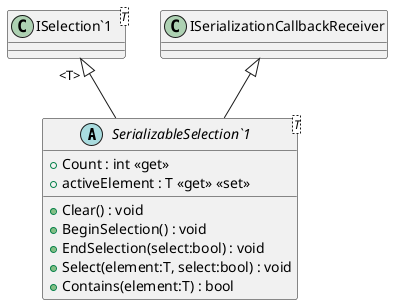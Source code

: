 @startuml
abstract class "SerializableSelection`1"<T> {
    + Count : int <<get>>
    + activeElement : T <<get>> <<set>>
    + Clear() : void
    + BeginSelection() : void
    + EndSelection(select:bool) : void
    + Select(element:T, select:bool) : void
    + Contains(element:T) : bool
}
class "ISelection`1"<T> {
}
"ISelection`1" "<T>" <|-- "SerializableSelection`1"
ISerializationCallbackReceiver <|-- "SerializableSelection`1"
@enduml
